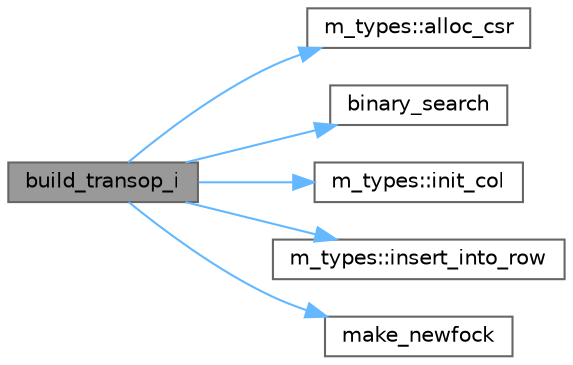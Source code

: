 digraph "build_transop_i"
{
 // LATEX_PDF_SIZE
  bgcolor="transparent";
  edge [fontname=Helvetica,fontsize=10,labelfontname=Helvetica,labelfontsize=10];
  node [fontname=Helvetica,fontsize=10,shape=box,height=0.2,width=0.4];
  rankdir="LR";
  Node1 [label="build_transop_i",height=0.2,width=0.4,color="gray40", fillcolor="grey60", style="filled", fontcolor="black",tooltip=" "];
  Node1 -> Node2 [color="steelblue1",style="solid"];
  Node2 [label="m_types::alloc_csr",height=0.2,width=0.4,color="grey40", fillcolor="white", style="filled",URL="$namespacem__types.html#afa72812b21ac35564e90fb4e6b6a1823",tooltip=" "];
  Node1 -> Node3 [color="steelblue1",style="solid"];
  Node3 [label="binary_search",height=0.2,width=0.4,color="grey40", fillcolor="white", style="filled",URL="$utils_8f90.html#a93cc6914826eeda664bc64e4fa9cf5b6",tooltip=" "];
  Node1 -> Node4 [color="steelblue1",style="solid"];
  Node4 [label="m_types::init_col",height=0.2,width=0.4,color="grey40", fillcolor="white", style="filled",URL="$namespacem__types.html#abd0ca5d73afb35c07d0d4adba445c6e8",tooltip=" "];
  Node1 -> Node5 [color="steelblue1",style="solid"];
  Node5 [label="m_types::insert_into_row",height=0.2,width=0.4,color="grey40", fillcolor="white", style="filled",URL="$namespacem__types.html#aec8d2008c4e184ec95db90ef2c9b2f36",tooltip=" "];
  Node1 -> Node6 [color="steelblue1",style="solid"];
  Node6 [label="make_newfock",height=0.2,width=0.4,color="grey40", fillcolor="white", style="filled",URL="$fock_8f90.html#a9289a6cfa0326c767c00a2ebb924e090",tooltip=" "];
}
